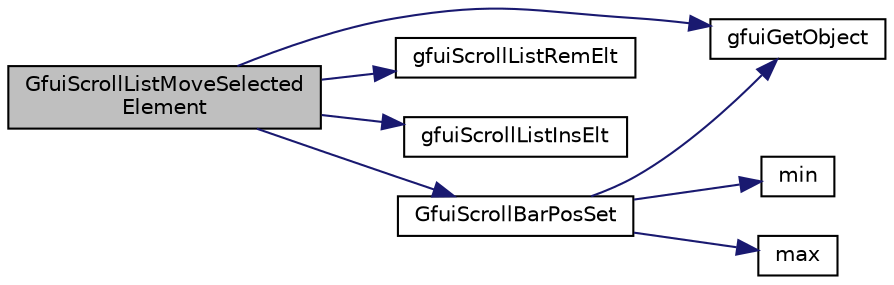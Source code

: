 digraph "GfuiScrollListMoveSelectedElement"
{
  edge [fontname="Helvetica",fontsize="10",labelfontname="Helvetica",labelfontsize="10"];
  node [fontname="Helvetica",fontsize="10",shape=record];
  rankdir="LR";
  Node1 [label="GfuiScrollListMoveSelected\lElement",height=0.2,width=0.4,color="black", fillcolor="grey75", style="filled", fontcolor="black"];
  Node1 -> Node2 [color="midnightblue",fontsize="10",style="solid",fontname="Helvetica"];
  Node2 [label="gfuiGetObject",height=0.2,width=0.4,color="black", fillcolor="white", style="filled",URL="$gui_8h.html#a0ea204358545cb934b0d6427e49ce2a6"];
  Node1 -> Node3 [color="midnightblue",fontsize="10",style="solid",fontname="Helvetica"];
  Node3 [label="gfuiScrollListRemElt",height=0.2,width=0.4,color="black", fillcolor="white", style="filled",URL="$guiscrollist_8cpp.html#ab8aa67f15ff806546270982e3d0a2e8c"];
  Node1 -> Node4 [color="midnightblue",fontsize="10",style="solid",fontname="Helvetica"];
  Node4 [label="gfuiScrollListInsElt",height=0.2,width=0.4,color="black", fillcolor="white", style="filled",URL="$guiscrollist_8cpp.html#ab6ce161f3fca6d7a24f8348157cecb8d"];
  Node1 -> Node5 [color="midnightblue",fontsize="10",style="solid",fontname="Helvetica"];
  Node5 [label="GfuiScrollBarPosSet",height=0.2,width=0.4,color="black", fillcolor="white", style="filled",URL="$group__gui.html#gaa35943b6738d7be5493fdd2f0fe80664",tooltip="Set new values for position. "];
  Node5 -> Node2 [color="midnightblue",fontsize="10",style="solid",fontname="Helvetica"];
  Node5 -> Node6 [color="midnightblue",fontsize="10",style="solid",fontname="Helvetica"];
  Node6 [label="min",height=0.2,width=0.4,color="black", fillcolor="white", style="filled",URL="$_basic_8h.html#a07ea3b7c7ac18b96fd67ba3a6757ceb2"];
  Node5 -> Node7 [color="midnightblue",fontsize="10",style="solid",fontname="Helvetica"];
  Node7 [label="max",height=0.2,width=0.4,color="black", fillcolor="white", style="filled",URL="$_basic_8h.html#a5d2b2bbbf85f9a5ef76ff76cf42a4e69"];
}

